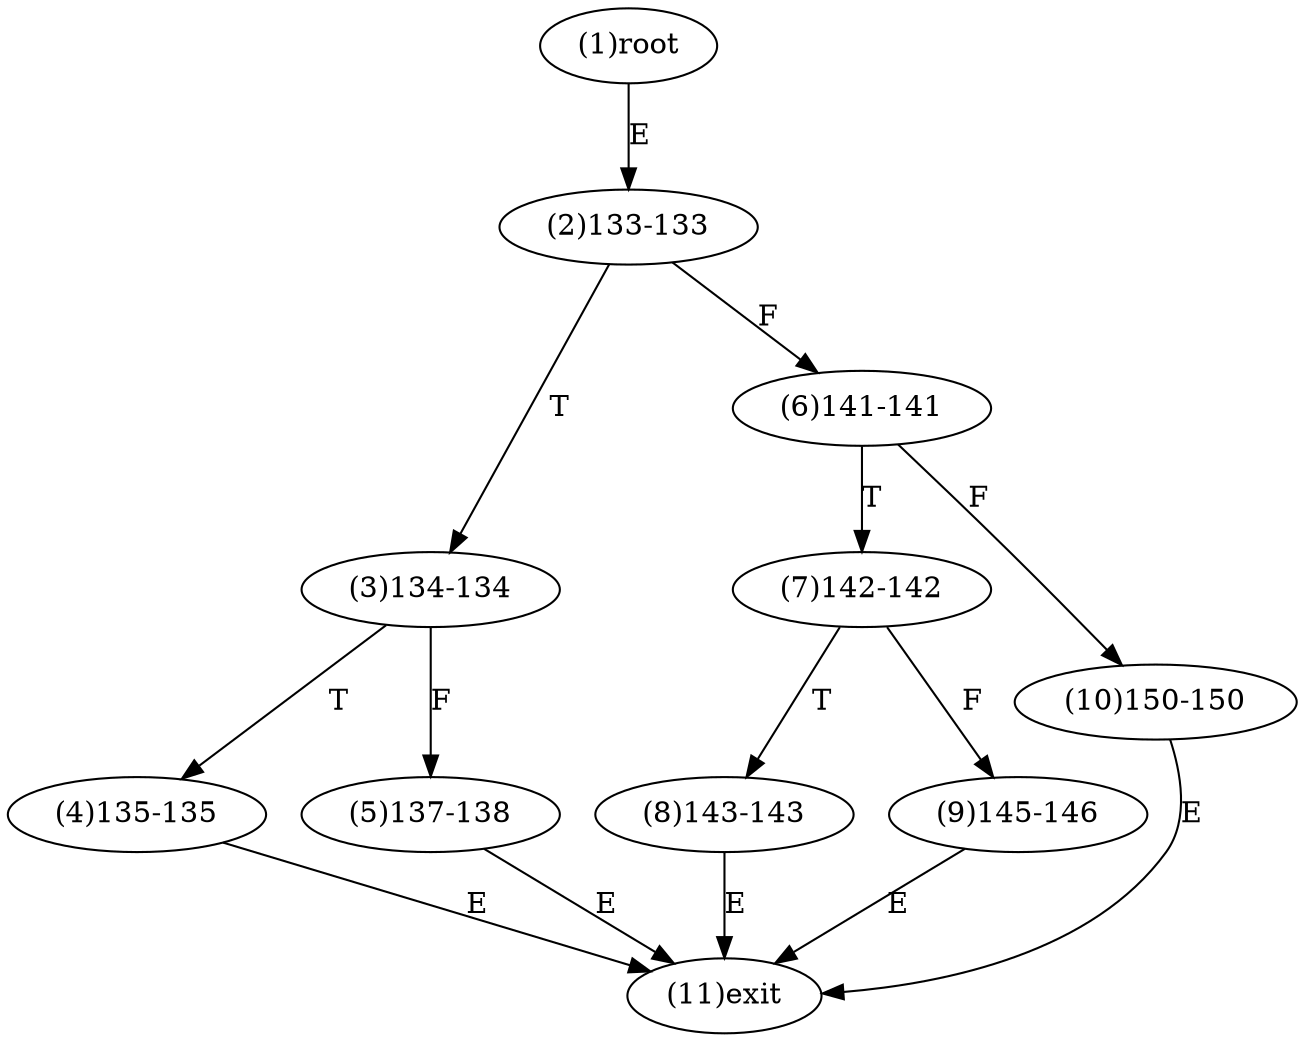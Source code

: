 digraph "" { 
1[ label="(1)root"];
2[ label="(2)133-133"];
3[ label="(3)134-134"];
4[ label="(4)135-135"];
5[ label="(5)137-138"];
6[ label="(6)141-141"];
7[ label="(7)142-142"];
8[ label="(8)143-143"];
9[ label="(9)145-146"];
10[ label="(10)150-150"];
11[ label="(11)exit"];
1->2[ label="E"];
2->6[ label="F"];
2->3[ label="T"];
3->5[ label="F"];
3->4[ label="T"];
4->11[ label="E"];
5->11[ label="E"];
6->10[ label="F"];
6->7[ label="T"];
7->9[ label="F"];
7->8[ label="T"];
8->11[ label="E"];
9->11[ label="E"];
10->11[ label="E"];
}